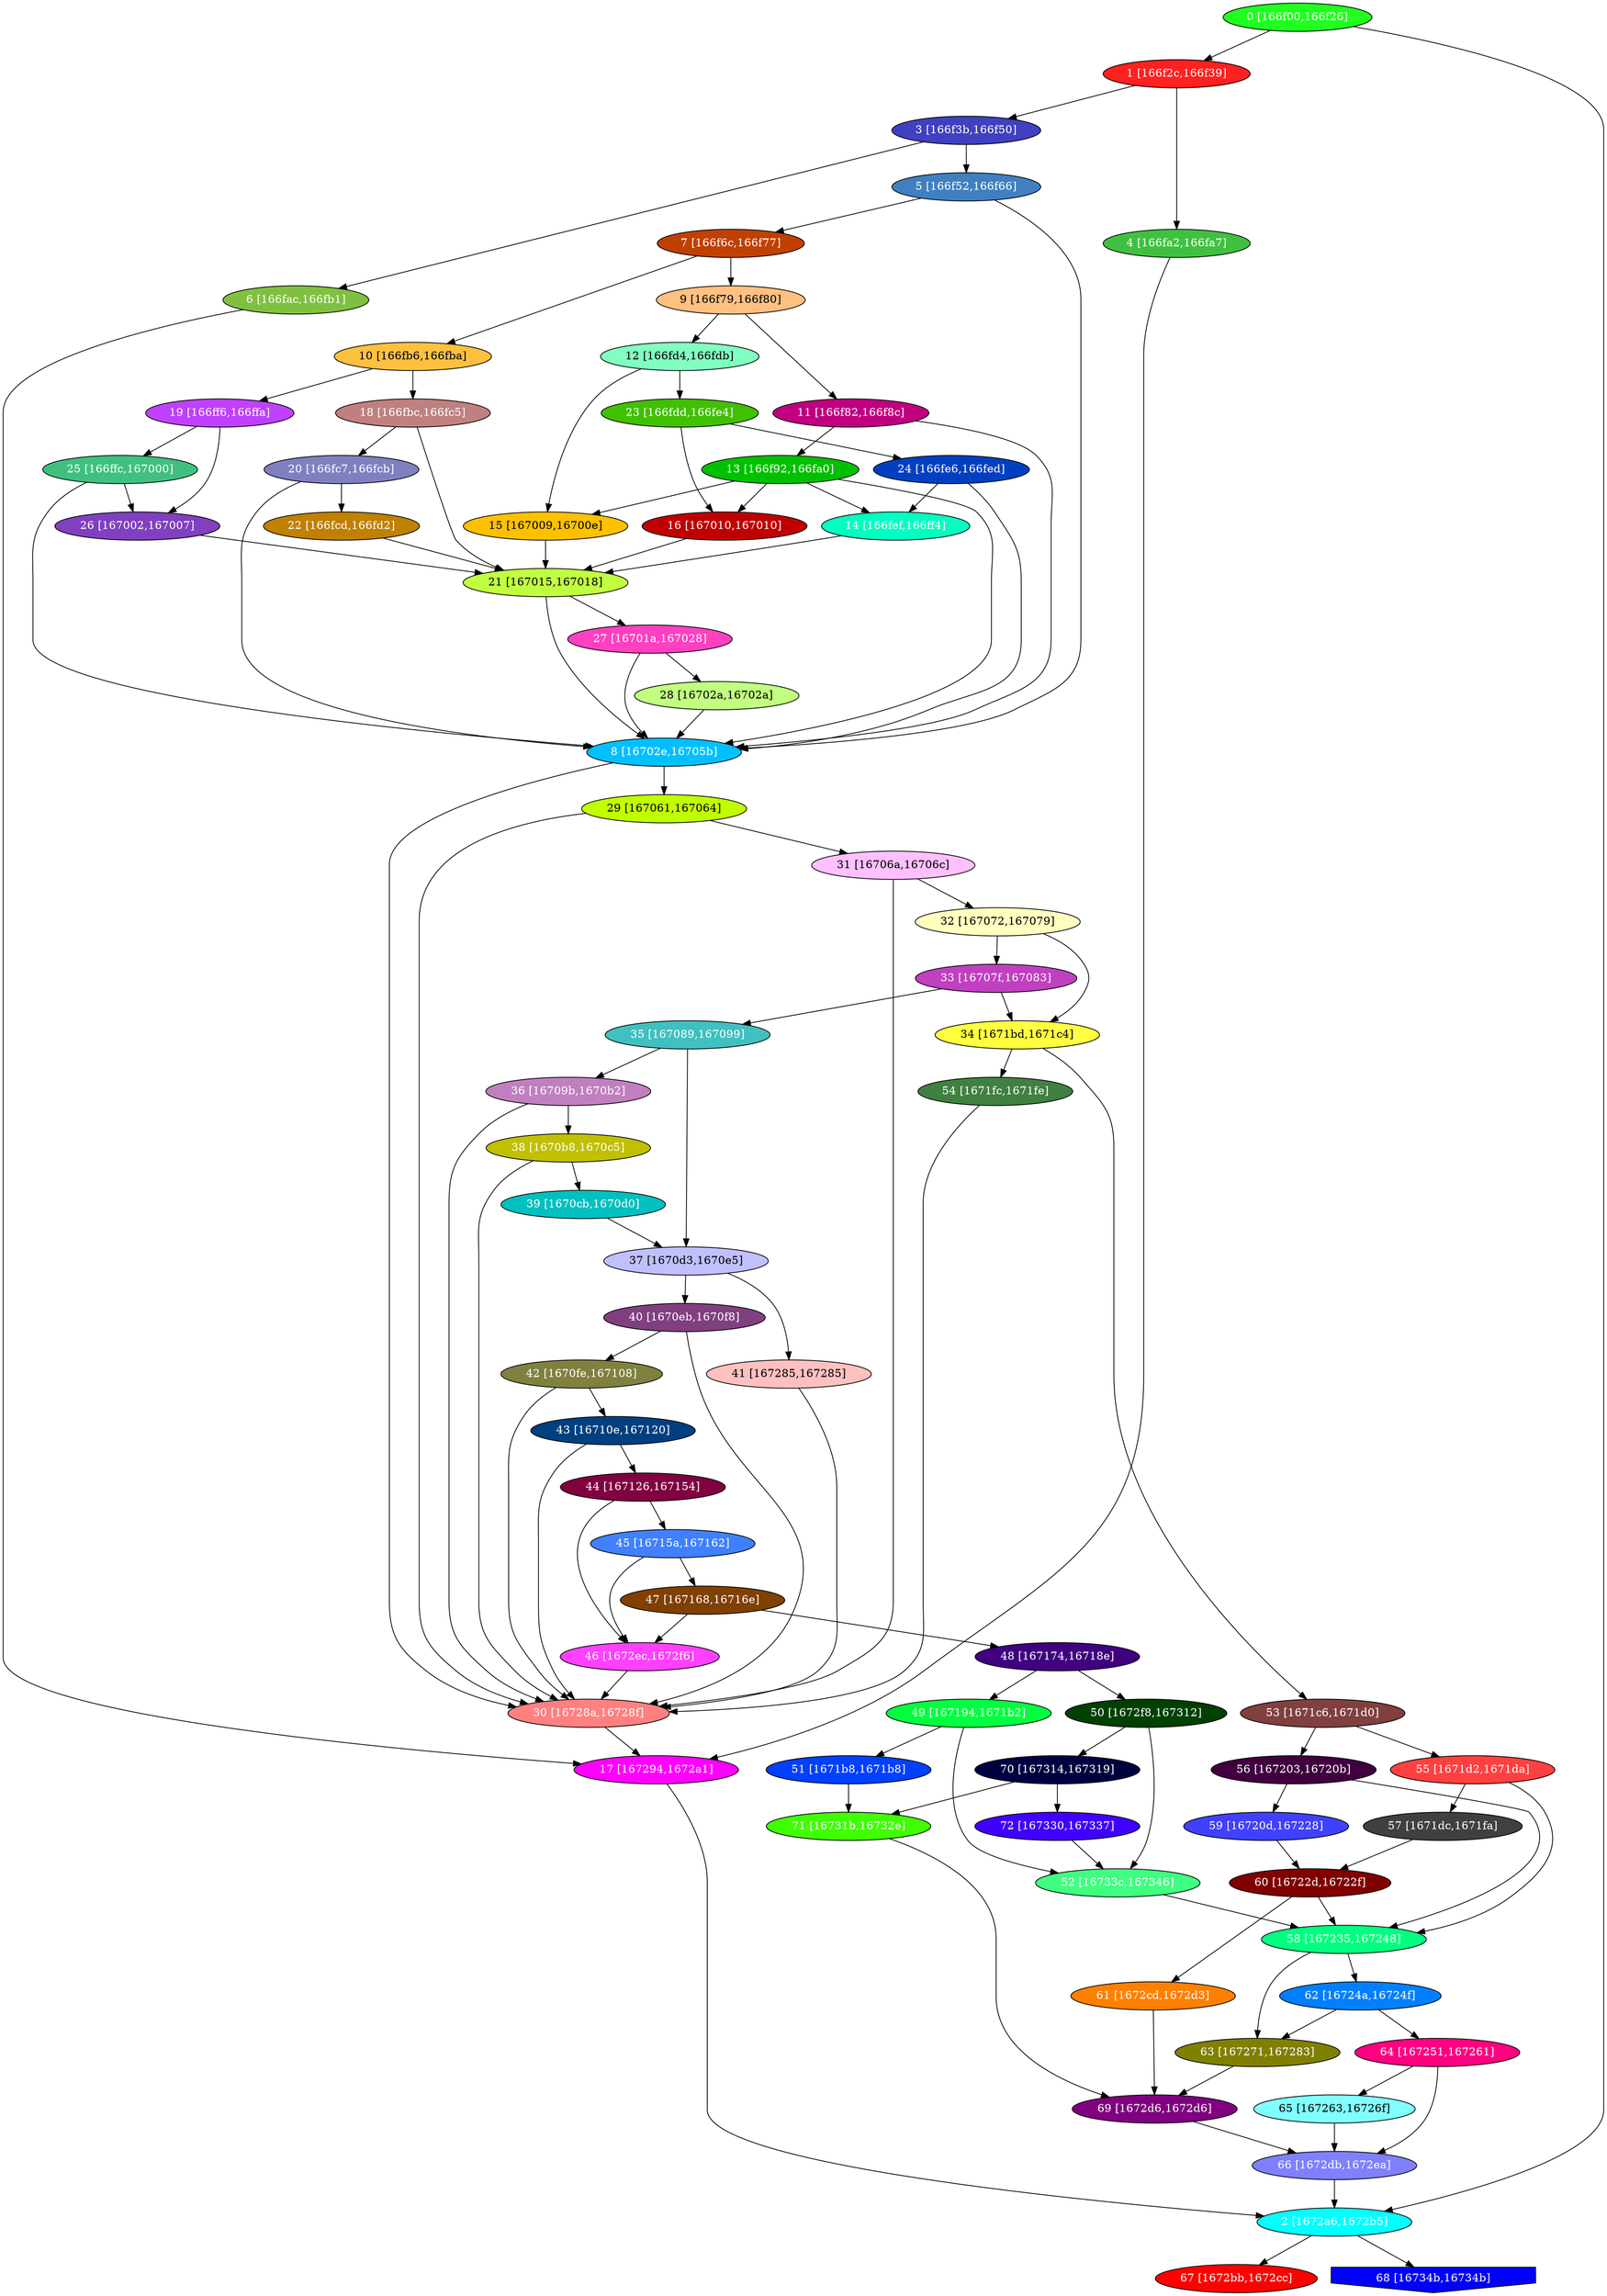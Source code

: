 diGraph libnss3{
	libnss3_0  [style=filled fillcolor="#20FF20" fontcolor="#ffffff" shape=oval label="0 [166f00,166f26]"]
	libnss3_1  [style=filled fillcolor="#FF2020" fontcolor="#ffffff" shape=oval label="1 [166f2c,166f39]"]
	libnss3_2  [style=filled fillcolor="#00FFFF" fontcolor="#ffffff" shape=oval label="2 [1672a6,1672b5]"]
	libnss3_3  [style=filled fillcolor="#4040C0" fontcolor="#ffffff" shape=oval label="3 [166f3b,166f50]"]
	libnss3_4  [style=filled fillcolor="#40C040" fontcolor="#ffffff" shape=oval label="4 [166fa2,166fa7]"]
	libnss3_5  [style=filled fillcolor="#4080C0" fontcolor="#ffffff" shape=oval label="5 [166f52,166f66]"]
	libnss3_6  [style=filled fillcolor="#80C040" fontcolor="#ffffff" shape=oval label="6 [166fac,166fb1]"]
	libnss3_7  [style=filled fillcolor="#C04000" fontcolor="#ffffff" shape=oval label="7 [166f6c,166f77]"]
	libnss3_8  [style=filled fillcolor="#00C0FF" fontcolor="#ffffff" shape=oval label="8 [16702e,16705b]"]
	libnss3_9  [style=filled fillcolor="#FFC080" fontcolor="#000000" shape=oval label="9 [166f79,166f80]"]
	libnss3_a  [style=filled fillcolor="#FFC040" fontcolor="#000000" shape=oval label="10 [166fb6,166fba]"]
	libnss3_b  [style=filled fillcolor="#C00080" fontcolor="#ffffff" shape=oval label="11 [166f82,166f8c]"]
	libnss3_c  [style=filled fillcolor="#80FFC0" fontcolor="#000000" shape=oval label="12 [166fd4,166fdb]"]
	libnss3_d  [style=filled fillcolor="#00C000" fontcolor="#ffffff" shape=oval label="13 [166f92,166fa0]"]
	libnss3_e  [style=filled fillcolor="#00FFC0" fontcolor="#ffffff" shape=oval label="14 [166fef,166ff4]"]
	libnss3_f  [style=filled fillcolor="#FFC000" fontcolor="#000000" shape=oval label="15 [167009,16700e]"]
	libnss3_10  [style=filled fillcolor="#C00000" fontcolor="#ffffff" shape=oval label="16 [167010,167010]"]
	libnss3_11  [style=filled fillcolor="#FF00FF" fontcolor="#ffffff" shape=oval label="17 [167294,1672a1]"]
	libnss3_12  [style=filled fillcolor="#C08080" fontcolor="#ffffff" shape=oval label="18 [166fbc,166fc5]"]
	libnss3_13  [style=filled fillcolor="#C040FF" fontcolor="#ffffff" shape=oval label="19 [166ff6,166ffa]"]
	libnss3_14  [style=filled fillcolor="#8080C0" fontcolor="#ffffff" shape=oval label="20 [166fc7,166fcb]"]
	libnss3_15  [style=filled fillcolor="#C0FF40" fontcolor="#000000" shape=oval label="21 [167015,167018]"]
	libnss3_16  [style=filled fillcolor="#C08000" fontcolor="#ffffff" shape=oval label="22 [166fcd,166fd2]"]
	libnss3_17  [style=filled fillcolor="#40C000" fontcolor="#ffffff" shape=oval label="23 [166fdd,166fe4]"]
	libnss3_18  [style=filled fillcolor="#0040C0" fontcolor="#ffffff" shape=oval label="24 [166fe6,166fed]"]
	libnss3_19  [style=filled fillcolor="#40C080" fontcolor="#ffffff" shape=oval label="25 [166ffc,167000]"]
	libnss3_1a  [style=filled fillcolor="#8040C0" fontcolor="#ffffff" shape=oval label="26 [167002,167007]"]
	libnss3_1b  [style=filled fillcolor="#FF40C0" fontcolor="#ffffff" shape=oval label="27 [16701a,167028]"]
	libnss3_1c  [style=filled fillcolor="#C0FF80" fontcolor="#000000" shape=oval label="28 [16702a,16702a]"]
	libnss3_1d  [style=filled fillcolor="#C0FF00" fontcolor="#000000" shape=oval label="29 [167061,167064]"]
	libnss3_1e  [style=filled fillcolor="#FF8080" fontcolor="#ffffff" shape=oval label="30 [16728a,16728f]"]
	libnss3_1f  [style=filled fillcolor="#FFC0FF" fontcolor="#000000" shape=oval label="31 [16706a,16706c]"]
	libnss3_20  [style=filled fillcolor="#FFFFC0" fontcolor="#000000" shape=oval label="32 [167072,167079]"]
	libnss3_21  [style=filled fillcolor="#C040C0" fontcolor="#ffffff" shape=oval label="33 [16707f,167083]"]
	libnss3_22  [style=filled fillcolor="#FFFF40" fontcolor="#000000" shape=oval label="34 [1671bd,1671c4]"]
	libnss3_23  [style=filled fillcolor="#40C0C0" fontcolor="#ffffff" shape=oval label="35 [167089,167099]"]
	libnss3_24  [style=filled fillcolor="#C080C0" fontcolor="#ffffff" shape=oval label="36 [16709b,1670b2]"]
	libnss3_25  [style=filled fillcolor="#C0C0FF" fontcolor="#000000" shape=oval label="37 [1670d3,1670e5]"]
	libnss3_26  [style=filled fillcolor="#C0C000" fontcolor="#ffffff" shape=oval label="38 [1670b8,1670c5]"]
	libnss3_27  [style=filled fillcolor="#00C0C0" fontcolor="#ffffff" shape=oval label="39 [1670cb,1670d0]"]
	libnss3_28  [style=filled fillcolor="#804080" fontcolor="#ffffff" shape=oval label="40 [1670eb,1670f8]"]
	libnss3_29  [style=filled fillcolor="#FFC0C0" fontcolor="#000000" shape=oval label="41 [167285,167285]"]
	libnss3_2a  [style=filled fillcolor="#808040" fontcolor="#ffffff" shape=oval label="42 [1670fe,167108]"]
	libnss3_2b  [style=filled fillcolor="#004080" fontcolor="#ffffff" shape=oval label="43 [16710e,167120]"]
	libnss3_2c  [style=filled fillcolor="#800040" fontcolor="#ffffff" shape=oval label="44 [167126,167154]"]
	libnss3_2d  [style=filled fillcolor="#4080FF" fontcolor="#ffffff" shape=oval label="45 [16715a,167162]"]
	libnss3_2e  [style=filled fillcolor="#FF40FF" fontcolor="#ffffff" shape=oval label="46 [1672ec,1672f6]"]
	libnss3_2f  [style=filled fillcolor="#804000" fontcolor="#ffffff" shape=oval label="47 [167168,16716e]"]
	libnss3_30  [style=filled fillcolor="#400080" fontcolor="#ffffff" shape=oval label="48 [167174,16718e]"]
	libnss3_31  [style=filled fillcolor="#00FF40" fontcolor="#ffffff" shape=oval label="49 [167194,1671b2]"]
	libnss3_32  [style=filled fillcolor="#004000" fontcolor="#ffffff" shape=oval label="50 [1672f8,167312]"]
	libnss3_33  [style=filled fillcolor="#0040FF" fontcolor="#ffffff" shape=oval label="51 [1671b8,1671b8]"]
	libnss3_34  [style=filled fillcolor="#40FF80" fontcolor="#ffffff" shape=oval label="52 [16733c,167346]"]
	libnss3_35  [style=filled fillcolor="#804040" fontcolor="#ffffff" shape=oval label="53 [1671c6,1671d0]"]
	libnss3_36  [style=filled fillcolor="#408040" fontcolor="#ffffff" shape=oval label="54 [1671fc,1671fe]"]
	libnss3_37  [style=filled fillcolor="#FF4040" fontcolor="#ffffff" shape=oval label="55 [1671d2,1671da]"]
	libnss3_38  [style=filled fillcolor="#400040" fontcolor="#ffffff" shape=oval label="56 [167203,16720b]"]
	libnss3_39  [style=filled fillcolor="#404040" fontcolor="#ffffff" shape=oval label="57 [1671dc,1671fa]"]
	libnss3_3a  [style=filled fillcolor="#00FF80" fontcolor="#ffffff" shape=oval label="58 [167235,167248]"]
	libnss3_3b  [style=filled fillcolor="#4040FF" fontcolor="#ffffff" shape=oval label="59 [16720d,167228]"]
	libnss3_3c  [style=filled fillcolor="#800000" fontcolor="#ffffff" shape=oval label="60 [16722d,16722f]"]
	libnss3_3d  [style=filled fillcolor="#FF8000" fontcolor="#ffffff" shape=oval label="61 [1672cd,1672d3]"]
	libnss3_3e  [style=filled fillcolor="#0080FF" fontcolor="#ffffff" shape=oval label="62 [16724a,16724f]"]
	libnss3_3f  [style=filled fillcolor="#808000" fontcolor="#ffffff" shape=oval label="63 [167271,167283]"]
	libnss3_40  [style=filled fillcolor="#FF0080" fontcolor="#ffffff" shape=oval label="64 [167251,167261]"]
	libnss3_41  [style=filled fillcolor="#80FFFF" fontcolor="#000000" shape=oval label="65 [167263,16726f]"]
	libnss3_42  [style=filled fillcolor="#8080FF" fontcolor="#ffffff" shape=oval label="66 [1672db,1672ea]"]
	libnss3_43  [style=filled fillcolor="#FF0000" fontcolor="#ffffff" shape=oval label="67 [1672bb,1672cc]"]
	libnss3_44  [style=filled fillcolor="#0000FF" fontcolor="#ffffff" shape=invhouse label="68 [16734b,16734b]"]
	libnss3_45  [style=filled fillcolor="#800080" fontcolor="#ffffff" shape=oval label="69 [1672d6,1672d6]"]
	libnss3_46  [style=filled fillcolor="#000040" fontcolor="#ffffff" shape=oval label="70 [167314,167319]"]
	libnss3_47  [style=filled fillcolor="#40FF00" fontcolor="#ffffff" shape=oval label="71 [16731b,16732e]"]
	libnss3_48  [style=filled fillcolor="#4000FF" fontcolor="#ffffff" shape=oval label="72 [167330,167337]"]

	libnss3_0 -> libnss3_1
	libnss3_0 -> libnss3_2
	libnss3_1 -> libnss3_3
	libnss3_1 -> libnss3_4
	libnss3_2 -> libnss3_43
	libnss3_2 -> libnss3_44
	libnss3_3 -> libnss3_5
	libnss3_3 -> libnss3_6
	libnss3_4 -> libnss3_11
	libnss3_5 -> libnss3_7
	libnss3_5 -> libnss3_8
	libnss3_6 -> libnss3_11
	libnss3_7 -> libnss3_9
	libnss3_7 -> libnss3_a
	libnss3_8 -> libnss3_1d
	libnss3_8 -> libnss3_1e
	libnss3_9 -> libnss3_b
	libnss3_9 -> libnss3_c
	libnss3_a -> libnss3_12
	libnss3_a -> libnss3_13
	libnss3_b -> libnss3_8
	libnss3_b -> libnss3_d
	libnss3_c -> libnss3_f
	libnss3_c -> libnss3_17
	libnss3_d -> libnss3_8
	libnss3_d -> libnss3_e
	libnss3_d -> libnss3_f
	libnss3_d -> libnss3_10
	libnss3_e -> libnss3_15
	libnss3_f -> libnss3_15
	libnss3_10 -> libnss3_15
	libnss3_11 -> libnss3_2
	libnss3_12 -> libnss3_14
	libnss3_12 -> libnss3_15
	libnss3_13 -> libnss3_19
	libnss3_13 -> libnss3_1a
	libnss3_14 -> libnss3_8
	libnss3_14 -> libnss3_16
	libnss3_15 -> libnss3_8
	libnss3_15 -> libnss3_1b
	libnss3_16 -> libnss3_15
	libnss3_17 -> libnss3_10
	libnss3_17 -> libnss3_18
	libnss3_18 -> libnss3_8
	libnss3_18 -> libnss3_e
	libnss3_19 -> libnss3_8
	libnss3_19 -> libnss3_1a
	libnss3_1a -> libnss3_15
	libnss3_1b -> libnss3_8
	libnss3_1b -> libnss3_1c
	libnss3_1c -> libnss3_8
	libnss3_1d -> libnss3_1e
	libnss3_1d -> libnss3_1f
	libnss3_1e -> libnss3_11
	libnss3_1f -> libnss3_1e
	libnss3_1f -> libnss3_20
	libnss3_20 -> libnss3_21
	libnss3_20 -> libnss3_22
	libnss3_21 -> libnss3_22
	libnss3_21 -> libnss3_23
	libnss3_22 -> libnss3_35
	libnss3_22 -> libnss3_36
	libnss3_23 -> libnss3_24
	libnss3_23 -> libnss3_25
	libnss3_24 -> libnss3_1e
	libnss3_24 -> libnss3_26
	libnss3_25 -> libnss3_28
	libnss3_25 -> libnss3_29
	libnss3_26 -> libnss3_1e
	libnss3_26 -> libnss3_27
	libnss3_27 -> libnss3_25
	libnss3_28 -> libnss3_1e
	libnss3_28 -> libnss3_2a
	libnss3_29 -> libnss3_1e
	libnss3_2a -> libnss3_1e
	libnss3_2a -> libnss3_2b
	libnss3_2b -> libnss3_1e
	libnss3_2b -> libnss3_2c
	libnss3_2c -> libnss3_2d
	libnss3_2c -> libnss3_2e
	libnss3_2d -> libnss3_2e
	libnss3_2d -> libnss3_2f
	libnss3_2e -> libnss3_1e
	libnss3_2f -> libnss3_2e
	libnss3_2f -> libnss3_30
	libnss3_30 -> libnss3_31
	libnss3_30 -> libnss3_32
	libnss3_31 -> libnss3_33
	libnss3_31 -> libnss3_34
	libnss3_32 -> libnss3_34
	libnss3_32 -> libnss3_46
	libnss3_33 -> libnss3_47
	libnss3_34 -> libnss3_3a
	libnss3_35 -> libnss3_37
	libnss3_35 -> libnss3_38
	libnss3_36 -> libnss3_1e
	libnss3_37 -> libnss3_39
	libnss3_37 -> libnss3_3a
	libnss3_38 -> libnss3_3a
	libnss3_38 -> libnss3_3b
	libnss3_39 -> libnss3_3c
	libnss3_3a -> libnss3_3e
	libnss3_3a -> libnss3_3f
	libnss3_3b -> libnss3_3c
	libnss3_3c -> libnss3_3a
	libnss3_3c -> libnss3_3d
	libnss3_3d -> libnss3_45
	libnss3_3e -> libnss3_3f
	libnss3_3e -> libnss3_40
	libnss3_3f -> libnss3_45
	libnss3_40 -> libnss3_41
	libnss3_40 -> libnss3_42
	libnss3_41 -> libnss3_42
	libnss3_42 -> libnss3_2
	libnss3_45 -> libnss3_42
	libnss3_46 -> libnss3_47
	libnss3_46 -> libnss3_48
	libnss3_47 -> libnss3_45
	libnss3_48 -> libnss3_34
}
